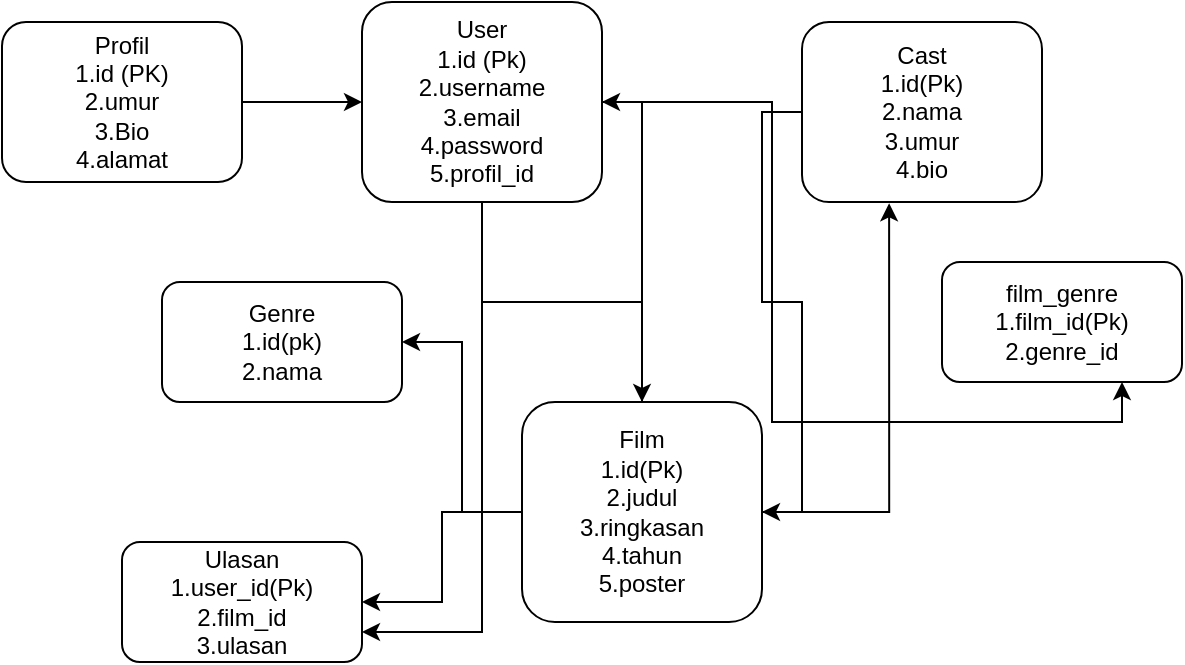 <mxfile version="21.6.8" type="github">
  <diagram name="Halaman-1" id="v372xsGA_rHLu-ZodvYi">
    <mxGraphModel dx="1050" dy="613" grid="1" gridSize="10" guides="1" tooltips="1" connect="1" arrows="1" fold="1" page="1" pageScale="1" pageWidth="827" pageHeight="1169" math="0" shadow="0">
      <root>
        <mxCell id="0" />
        <mxCell id="1" parent="0" />
        <mxCell id="9sSvFp7Qc537gfHKGCcf-11" style="edgeStyle=orthogonalEdgeStyle;rounded=0;orthogonalLoop=1;jettySize=auto;html=1;entryX=0;entryY=0.5;entryDx=0;entryDy=0;" edge="1" parent="1" source="9sSvFp7Qc537gfHKGCcf-1" target="9sSvFp7Qc537gfHKGCcf-2">
          <mxGeometry relative="1" as="geometry" />
        </mxCell>
        <mxCell id="9sSvFp7Qc537gfHKGCcf-1" value="Profil&lt;br&gt;1.id (PK)&lt;br&gt;2.umur&lt;br&gt;3.Bio&lt;br&gt;4.alamat" style="rounded=1;whiteSpace=wrap;html=1;" vertex="1" parent="1">
          <mxGeometry x="60" y="70" width="120" height="80" as="geometry" />
        </mxCell>
        <mxCell id="9sSvFp7Qc537gfHKGCcf-12" style="edgeStyle=orthogonalEdgeStyle;rounded=0;orthogonalLoop=1;jettySize=auto;html=1;entryX=1;entryY=0.75;entryDx=0;entryDy=0;" edge="1" parent="1" source="9sSvFp7Qc537gfHKGCcf-2" target="9sSvFp7Qc537gfHKGCcf-9">
          <mxGeometry relative="1" as="geometry" />
        </mxCell>
        <mxCell id="9sSvFp7Qc537gfHKGCcf-14" style="edgeStyle=orthogonalEdgeStyle;rounded=0;orthogonalLoop=1;jettySize=auto;html=1;entryX=0.5;entryY=0;entryDx=0;entryDy=0;" edge="1" parent="1" source="9sSvFp7Qc537gfHKGCcf-2" target="9sSvFp7Qc537gfHKGCcf-4">
          <mxGeometry relative="1" as="geometry" />
        </mxCell>
        <mxCell id="9sSvFp7Qc537gfHKGCcf-21" style="edgeStyle=orthogonalEdgeStyle;rounded=0;orthogonalLoop=1;jettySize=auto;html=1;entryX=0.75;entryY=1;entryDx=0;entryDy=0;" edge="1" parent="1" source="9sSvFp7Qc537gfHKGCcf-2" target="9sSvFp7Qc537gfHKGCcf-8">
          <mxGeometry relative="1" as="geometry" />
        </mxCell>
        <mxCell id="9sSvFp7Qc537gfHKGCcf-2" value="User&lt;br&gt;1.id (Pk)&lt;br&gt;2.username&lt;br&gt;3.email&lt;br&gt;4.password&lt;br&gt;5.profil_id" style="rounded=1;whiteSpace=wrap;html=1;" vertex="1" parent="1">
          <mxGeometry x="240" y="60" width="120" height="100" as="geometry" />
        </mxCell>
        <mxCell id="9sSvFp7Qc537gfHKGCcf-19" style="edgeStyle=orthogonalEdgeStyle;rounded=0;orthogonalLoop=1;jettySize=auto;html=1;entryX=1;entryY=0.5;entryDx=0;entryDy=0;" edge="1" parent="1" source="9sSvFp7Qc537gfHKGCcf-3" target="9sSvFp7Qc537gfHKGCcf-4">
          <mxGeometry relative="1" as="geometry" />
        </mxCell>
        <mxCell id="9sSvFp7Qc537gfHKGCcf-3" value="Cast&lt;br&gt;1.id(Pk)&lt;br&gt;2.nama&lt;br&gt;3.umur&lt;br&gt;4.bio" style="rounded=1;whiteSpace=wrap;html=1;" vertex="1" parent="1">
          <mxGeometry x="460" y="70" width="120" height="90" as="geometry" />
        </mxCell>
        <mxCell id="9sSvFp7Qc537gfHKGCcf-15" style="edgeStyle=orthogonalEdgeStyle;rounded=0;orthogonalLoop=1;jettySize=auto;html=1;entryX=1;entryY=0.5;entryDx=0;entryDy=0;" edge="1" parent="1" source="9sSvFp7Qc537gfHKGCcf-4" target="9sSvFp7Qc537gfHKGCcf-9">
          <mxGeometry relative="1" as="geometry" />
        </mxCell>
        <mxCell id="9sSvFp7Qc537gfHKGCcf-17" style="edgeStyle=orthogonalEdgeStyle;rounded=0;orthogonalLoop=1;jettySize=auto;html=1;entryX=1;entryY=0.5;entryDx=0;entryDy=0;" edge="1" parent="1" source="9sSvFp7Qc537gfHKGCcf-4" target="9sSvFp7Qc537gfHKGCcf-2">
          <mxGeometry relative="1" as="geometry" />
        </mxCell>
        <mxCell id="9sSvFp7Qc537gfHKGCcf-18" style="edgeStyle=orthogonalEdgeStyle;rounded=0;orthogonalLoop=1;jettySize=auto;html=1;entryX=0.363;entryY=1.007;entryDx=0;entryDy=0;entryPerimeter=0;" edge="1" parent="1" source="9sSvFp7Qc537gfHKGCcf-4" target="9sSvFp7Qc537gfHKGCcf-3">
          <mxGeometry relative="1" as="geometry" />
        </mxCell>
        <mxCell id="9sSvFp7Qc537gfHKGCcf-20" style="edgeStyle=orthogonalEdgeStyle;rounded=0;orthogonalLoop=1;jettySize=auto;html=1;entryX=1;entryY=0.5;entryDx=0;entryDy=0;" edge="1" parent="1" source="9sSvFp7Qc537gfHKGCcf-4" target="9sSvFp7Qc537gfHKGCcf-7">
          <mxGeometry relative="1" as="geometry" />
        </mxCell>
        <mxCell id="9sSvFp7Qc537gfHKGCcf-4" value="Film&lt;br&gt;1.id(Pk)&lt;br&gt;2.judul&lt;br&gt;3.ringkasan&lt;br&gt;4.tahun&lt;br&gt;5.poster" style="rounded=1;whiteSpace=wrap;html=1;" vertex="1" parent="1">
          <mxGeometry x="320" y="260" width="120" height="110" as="geometry" />
        </mxCell>
        <mxCell id="9sSvFp7Qc537gfHKGCcf-7" value="Genre&lt;br&gt;1.id(pk)&lt;br&gt;2.nama" style="rounded=1;whiteSpace=wrap;html=1;" vertex="1" parent="1">
          <mxGeometry x="140" y="200" width="120" height="60" as="geometry" />
        </mxCell>
        <mxCell id="9sSvFp7Qc537gfHKGCcf-8" value="film_genre&lt;br&gt;1.film_id(Pk)&lt;br&gt;2.genre_id" style="rounded=1;whiteSpace=wrap;html=1;" vertex="1" parent="1">
          <mxGeometry x="530" y="190" width="120" height="60" as="geometry" />
        </mxCell>
        <mxCell id="9sSvFp7Qc537gfHKGCcf-9" value="Ulasan&lt;br&gt;1.user_id(Pk)&lt;br&gt;2.film_id&lt;br&gt;3.ulasan" style="rounded=1;whiteSpace=wrap;html=1;" vertex="1" parent="1">
          <mxGeometry x="120" y="330" width="120" height="60" as="geometry" />
        </mxCell>
      </root>
    </mxGraphModel>
  </diagram>
</mxfile>
